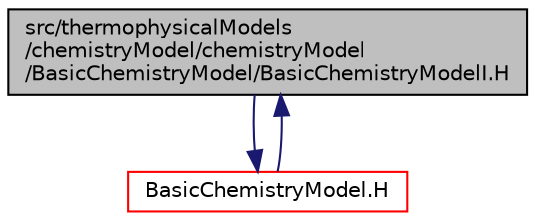 digraph "src/thermophysicalModels/chemistryModel/chemistryModel/BasicChemistryModel/BasicChemistryModelI.H"
{
  bgcolor="transparent";
  edge [fontname="Helvetica",fontsize="10",labelfontname="Helvetica",labelfontsize="10"];
  node [fontname="Helvetica",fontsize="10",shape=record];
  Node1 [label="src/thermophysicalModels\l/chemistryModel/chemistryModel\l/BasicChemistryModel/BasicChemistryModelI.H",height=0.2,width=0.4,color="black", fillcolor="grey75", style="filled" fontcolor="black"];
  Node1 -> Node2 [color="midnightblue",fontsize="10",style="solid",fontname="Helvetica"];
  Node2 [label="BasicChemistryModel.H",height=0.2,width=0.4,color="red",URL="$BasicChemistryModel_8H.html"];
  Node2 -> Node1 [color="midnightblue",fontsize="10",style="solid",fontname="Helvetica"];
}
